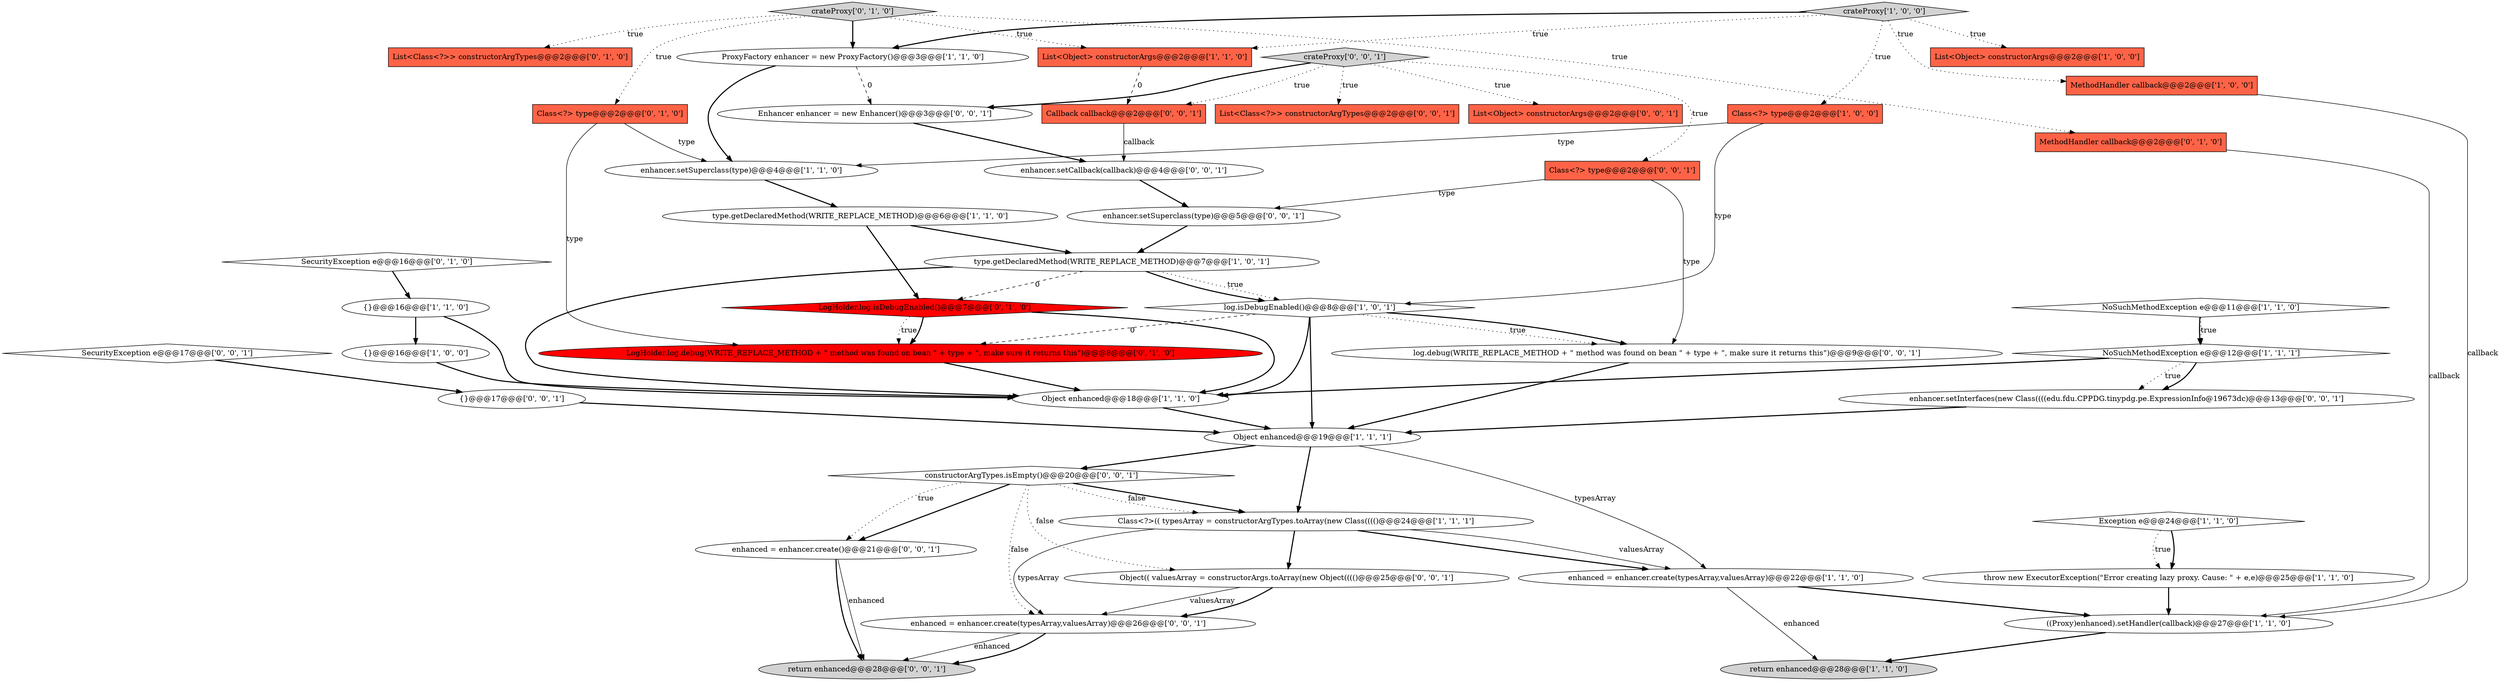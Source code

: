 digraph {
13 [style = filled, label = "enhanced = enhancer.create(typesArray,valuesArray)@@@22@@@['1', '1', '0']", fillcolor = white, shape = ellipse image = "AAA0AAABBB1BBB"];
15 [style = filled, label = "MethodHandler callback@@@2@@@['1', '0', '0']", fillcolor = tomato, shape = box image = "AAA0AAABBB1BBB"];
34 [style = filled, label = "enhanced = enhancer.create()@@@21@@@['0', '0', '1']", fillcolor = white, shape = ellipse image = "AAA0AAABBB3BBB"];
3 [style = filled, label = "{}@@@16@@@['1', '0', '0']", fillcolor = white, shape = ellipse image = "AAA0AAABBB1BBB"];
8 [style = filled, label = "type.getDeclaredMethod(WRITE_REPLACE_METHOD)@@@7@@@['1', '0', '1']", fillcolor = white, shape = ellipse image = "AAA0AAABBB1BBB"];
0 [style = filled, label = "throw new ExecutorException(\"Error creating lazy proxy. Cause: \" + e,e)@@@25@@@['1', '1', '0']", fillcolor = white, shape = ellipse image = "AAA0AAABBB1BBB"];
27 [style = filled, label = "LogHolder.log.debug(WRITE_REPLACE_METHOD + \" method was found on bean \" + type + \", make sure it returns this\")@@@8@@@['0', '1', '0']", fillcolor = red, shape = ellipse image = "AAA1AAABBB2BBB"];
4 [style = filled, label = "Object enhanced@@@19@@@['1', '1', '1']", fillcolor = white, shape = ellipse image = "AAA0AAABBB1BBB"];
30 [style = filled, label = "crateProxy['0', '0', '1']", fillcolor = lightgray, shape = diamond image = "AAA0AAABBB3BBB"];
42 [style = filled, label = "Object(( valuesArray = constructorArgs.toArray(new Object(((()@@@25@@@['0', '0', '1']", fillcolor = white, shape = ellipse image = "AAA0AAABBB3BBB"];
39 [style = filled, label = "Class<?> type@@@2@@@['0', '0', '1']", fillcolor = tomato, shape = box image = "AAA0AAABBB3BBB"];
41 [style = filled, label = "enhancer.setInterfaces(new Class((((edu.fdu.CPPDG.tinypdg.pe.ExpressionInfo@19673dc)@@@13@@@['0', '0', '1']", fillcolor = white, shape = ellipse image = "AAA0AAABBB3BBB"];
19 [style = filled, label = "NoSuchMethodException e@@@11@@@['1', '1', '0']", fillcolor = white, shape = diamond image = "AAA0AAABBB1BBB"];
22 [style = filled, label = "LogHolder.log.isDebugEnabled()@@@7@@@['0', '1', '0']", fillcolor = red, shape = diamond image = "AAA1AAABBB2BBB"];
2 [style = filled, label = "crateProxy['1', '0', '0']", fillcolor = lightgray, shape = diamond image = "AAA0AAABBB1BBB"];
35 [style = filled, label = "SecurityException e@@@17@@@['0', '0', '1']", fillcolor = white, shape = diamond image = "AAA0AAABBB3BBB"];
40 [style = filled, label = "List<Class<?>> constructorArgTypes@@@2@@@['0', '0', '1']", fillcolor = tomato, shape = box image = "AAA0AAABBB3BBB"];
6 [style = filled, label = "((Proxy)enhanced).setHandler(callback)@@@27@@@['1', '1', '0']", fillcolor = white, shape = ellipse image = "AAA0AAABBB1BBB"];
12 [style = filled, label = "Class<?> type@@@2@@@['1', '0', '0']", fillcolor = tomato, shape = box image = "AAA0AAABBB1BBB"];
14 [style = filled, label = "log.isDebugEnabled()@@@8@@@['1', '0', '1']", fillcolor = white, shape = diamond image = "AAA0AAABBB1BBB"];
20 [style = filled, label = "ProxyFactory enhancer = new ProxyFactory()@@@3@@@['1', '1', '0']", fillcolor = white, shape = ellipse image = "AAA0AAABBB1BBB"];
45 [style = filled, label = "Enhancer enhancer = new Enhancer()@@@3@@@['0', '0', '1']", fillcolor = white, shape = ellipse image = "AAA0AAABBB3BBB"];
5 [style = filled, label = "Class<?>(( typesArray = constructorArgTypes.toArray(new Class(((()@@@24@@@['1', '1', '1']", fillcolor = white, shape = ellipse image = "AAA0AAABBB1BBB"];
31 [style = filled, label = "constructorArgTypes.isEmpty()@@@20@@@['0', '0', '1']", fillcolor = white, shape = diamond image = "AAA0AAABBB3BBB"];
26 [style = filled, label = "List<Class<?>> constructorArgTypes@@@2@@@['0', '1', '0']", fillcolor = tomato, shape = box image = "AAA0AAABBB2BBB"];
17 [style = filled, label = "List<Object> constructorArgs@@@2@@@['1', '1', '0']", fillcolor = tomato, shape = box image = "AAA0AAABBB1BBB"];
1 [style = filled, label = "return enhanced@@@28@@@['1', '1', '0']", fillcolor = lightgray, shape = ellipse image = "AAA0AAABBB1BBB"];
21 [style = filled, label = "{}@@@16@@@['1', '1', '0']", fillcolor = white, shape = ellipse image = "AAA0AAABBB1BBB"];
9 [style = filled, label = "Object enhanced@@@18@@@['1', '1', '0']", fillcolor = white, shape = ellipse image = "AAA0AAABBB1BBB"];
10 [style = filled, label = "List<Object> constructorArgs@@@2@@@['1', '0', '0']", fillcolor = tomato, shape = box image = "AAA0AAABBB1BBB"];
33 [style = filled, label = "enhancer.setSuperclass(type)@@@5@@@['0', '0', '1']", fillcolor = white, shape = ellipse image = "AAA0AAABBB3BBB"];
16 [style = filled, label = "type.getDeclaredMethod(WRITE_REPLACE_METHOD)@@@6@@@['1', '1', '0']", fillcolor = white, shape = ellipse image = "AAA0AAABBB1BBB"];
23 [style = filled, label = "SecurityException e@@@16@@@['0', '1', '0']", fillcolor = white, shape = diamond image = "AAA0AAABBB2BBB"];
36 [style = filled, label = "enhanced = enhancer.create(typesArray,valuesArray)@@@26@@@['0', '0', '1']", fillcolor = white, shape = ellipse image = "AAA0AAABBB3BBB"];
44 [style = filled, label = "log.debug(WRITE_REPLACE_METHOD + \" method was found on bean \" + type + \", make sure it returns this\")@@@9@@@['0', '0', '1']", fillcolor = white, shape = ellipse image = "AAA0AAABBB3BBB"];
18 [style = filled, label = "enhancer.setSuperclass(type)@@@4@@@['1', '1', '0']", fillcolor = white, shape = ellipse image = "AAA0AAABBB1BBB"];
32 [style = filled, label = "enhancer.setCallback(callback)@@@4@@@['0', '0', '1']", fillcolor = white, shape = ellipse image = "AAA0AAABBB3BBB"];
37 [style = filled, label = "List<Object> constructorArgs@@@2@@@['0', '0', '1']", fillcolor = tomato, shape = box image = "AAA0AAABBB3BBB"];
43 [style = filled, label = "Callback callback@@@2@@@['0', '0', '1']", fillcolor = tomato, shape = box image = "AAA0AAABBB3BBB"];
11 [style = filled, label = "NoSuchMethodException e@@@12@@@['1', '1', '1']", fillcolor = white, shape = diamond image = "AAA0AAABBB1BBB"];
29 [style = filled, label = "{}@@@17@@@['0', '0', '1']", fillcolor = white, shape = ellipse image = "AAA0AAABBB3BBB"];
7 [style = filled, label = "Exception e@@@24@@@['1', '1', '0']", fillcolor = white, shape = diamond image = "AAA0AAABBB1BBB"];
24 [style = filled, label = "crateProxy['0', '1', '0']", fillcolor = lightgray, shape = diamond image = "AAA0AAABBB2BBB"];
25 [style = filled, label = "MethodHandler callback@@@2@@@['0', '1', '0']", fillcolor = tomato, shape = box image = "AAA0AAABBB2BBB"];
38 [style = filled, label = "return enhanced@@@28@@@['0', '0', '1']", fillcolor = lightgray, shape = ellipse image = "AAA0AAABBB3BBB"];
28 [style = filled, label = "Class<?> type@@@2@@@['0', '1', '0']", fillcolor = tomato, shape = box image = "AAA0AAABBB2BBB"];
11->41 [style = dotted, label="true"];
24->25 [style = dotted, label="true"];
24->17 [style = dotted, label="true"];
27->9 [style = bold, label=""];
34->38 [style = solid, label="enhanced"];
31->36 [style = dotted, label="false"];
2->15 [style = dotted, label="true"];
19->11 [style = bold, label=""];
11->9 [style = bold, label=""];
14->44 [style = dotted, label="true"];
19->11 [style = dotted, label="true"];
31->34 [style = dotted, label="true"];
14->9 [style = bold, label=""];
30->43 [style = dotted, label="true"];
30->39 [style = dotted, label="true"];
2->10 [style = dotted, label="true"];
21->3 [style = bold, label=""];
5->36 [style = solid, label="typesArray"];
2->20 [style = bold, label=""];
17->43 [style = dashed, label="0"];
31->5 [style = bold, label=""];
22->9 [style = bold, label=""];
41->4 [style = bold, label=""];
7->0 [style = bold, label=""];
43->32 [style = solid, label="callback"];
24->20 [style = bold, label=""];
20->18 [style = bold, label=""];
12->18 [style = solid, label="type"];
21->9 [style = bold, label=""];
44->4 [style = bold, label=""];
24->26 [style = dotted, label="true"];
8->14 [style = dotted, label="true"];
39->33 [style = solid, label="type"];
2->12 [style = dotted, label="true"];
31->5 [style = dotted, label="false"];
4->13 [style = solid, label="typesArray"];
34->38 [style = bold, label=""];
33->8 [style = bold, label=""];
14->4 [style = bold, label=""];
35->29 [style = bold, label=""];
16->8 [style = bold, label=""];
42->36 [style = solid, label="valuesArray"];
45->32 [style = bold, label=""];
8->14 [style = bold, label=""];
7->0 [style = dotted, label="true"];
32->33 [style = bold, label=""];
31->34 [style = bold, label=""];
39->44 [style = solid, label="type"];
15->6 [style = solid, label="callback"];
3->9 [style = bold, label=""];
11->41 [style = bold, label=""];
6->1 [style = bold, label=""];
4->31 [style = bold, label=""];
8->22 [style = dashed, label="0"];
5->13 [style = bold, label=""];
22->27 [style = dotted, label="true"];
31->42 [style = dotted, label="false"];
30->37 [style = dotted, label="true"];
12->14 [style = solid, label="type"];
13->6 [style = bold, label=""];
4->5 [style = bold, label=""];
18->16 [style = bold, label=""];
29->4 [style = bold, label=""];
5->13 [style = solid, label="valuesArray"];
0->6 [style = bold, label=""];
20->45 [style = dashed, label="0"];
9->4 [style = bold, label=""];
2->17 [style = dotted, label="true"];
28->27 [style = solid, label="type"];
36->38 [style = solid, label="enhanced"];
42->36 [style = bold, label=""];
16->22 [style = bold, label=""];
24->28 [style = dotted, label="true"];
14->44 [style = bold, label=""];
14->27 [style = dashed, label="0"];
30->40 [style = dotted, label="true"];
28->18 [style = solid, label="type"];
13->1 [style = solid, label="enhanced"];
22->27 [style = bold, label=""];
23->21 [style = bold, label=""];
8->9 [style = bold, label=""];
36->38 [style = bold, label=""];
5->42 [style = bold, label=""];
25->6 [style = solid, label="callback"];
30->45 [style = bold, label=""];
}
